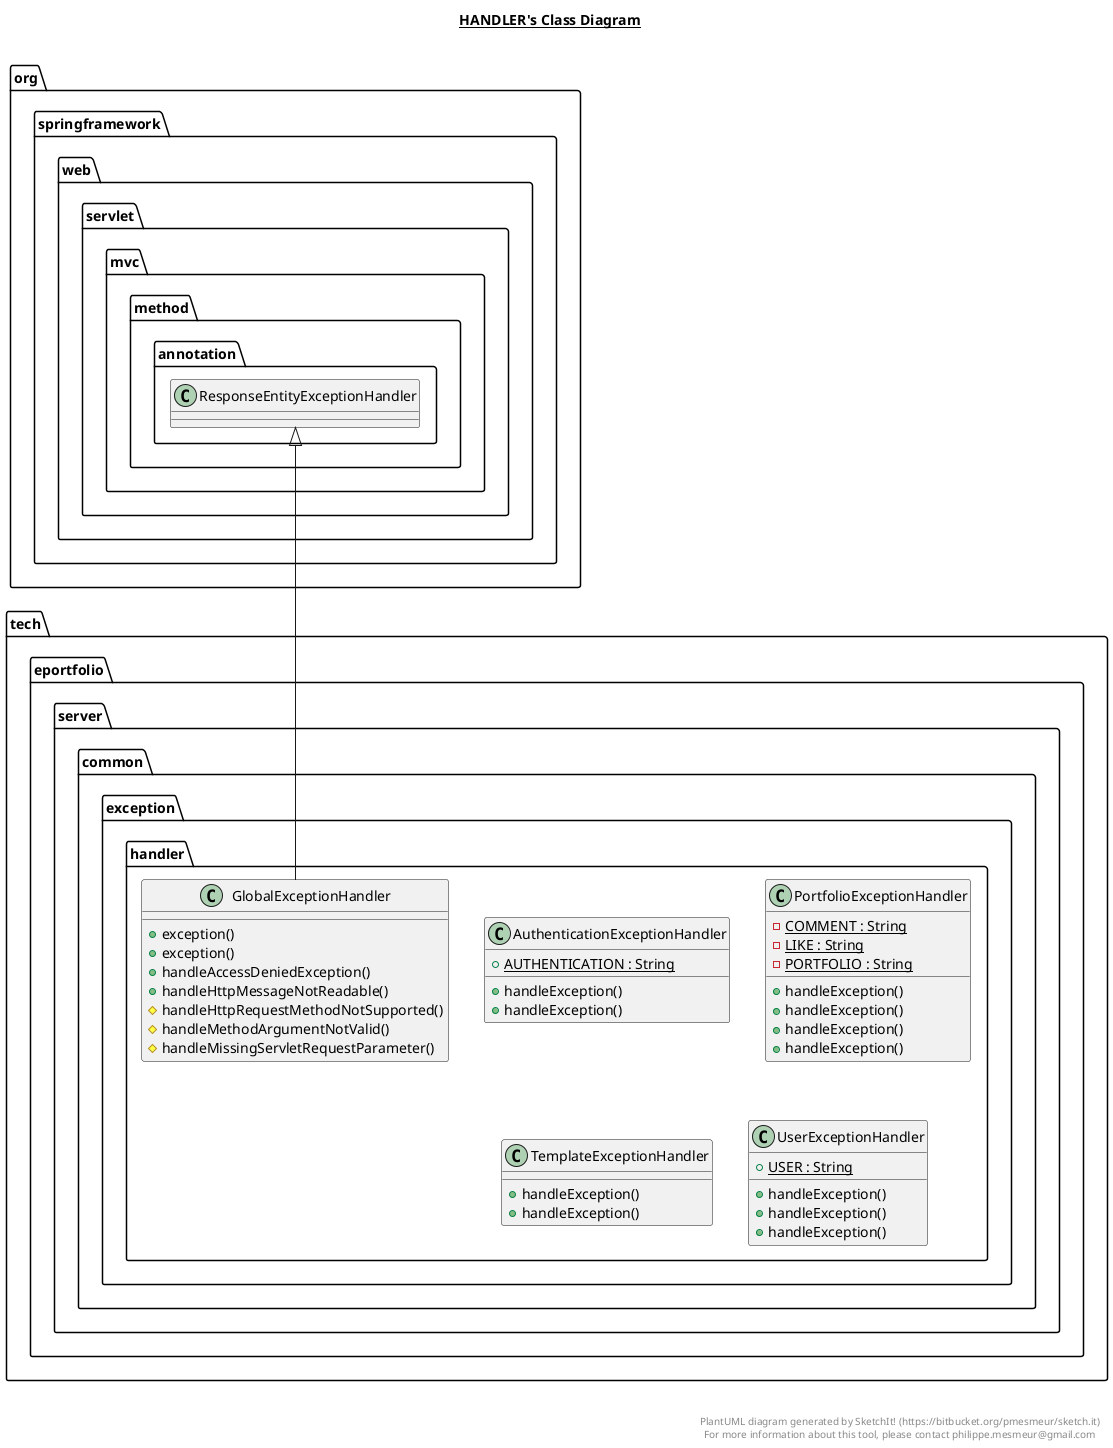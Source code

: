 @startuml

title __HANDLER's Class Diagram__\n

  namespace tech.eportfolio.server {
    namespace common {
      namespace exception {
        namespace handler {
          class tech.eportfolio.server.common.exception.handler.AuthenticationExceptionHandler {
              {static} + AUTHENTICATION : String
              + handleException()
              + handleException()
          }
        }
      }
    }
  }
  

  namespace tech.eportfolio.server {
    namespace common {
      namespace exception {
        namespace handler {
          class tech.eportfolio.server.common.exception.handler.GlobalExceptionHandler {
              + exception()
              + exception()
              + handleAccessDeniedException()
              + handleHttpMessageNotReadable()
              # handleHttpRequestMethodNotSupported()
              # handleMethodArgumentNotValid()
              # handleMissingServletRequestParameter()
          }
        }
      }
    }
  }
  

  namespace tech.eportfolio.server {
    namespace common {
      namespace exception {
        namespace handler {
          class tech.eportfolio.server.common.exception.handler.PortfolioExceptionHandler {
              {static} - COMMENT : String
              {static} - LIKE : String
              {static} - PORTFOLIO : String
              + handleException()
              + handleException()
              + handleException()
              + handleException()
          }
        }
      }
    }
  }
  

  namespace tech.eportfolio.server {
    namespace common {
      namespace exception {
        namespace handler {
          class tech.eportfolio.server.common.exception.handler.TemplateExceptionHandler {
              + handleException()
              + handleException()
          }
        }
      }
    }
  }
  

  namespace tech.eportfolio.server {
    namespace common {
      namespace exception {
        namespace handler {
          class tech.eportfolio.server.common.exception.handler.UserExceptionHandler {
              {static} + USER : String
              + handleException()
              + handleException()
              + handleException()
          }
        }
      }
    }
  }
  

  tech.eportfolio.server.common.exception.handler.GlobalExceptionHandler -up-|> org.springframework.web.servlet.mvc.method.annotation.ResponseEntityExceptionHandler


right footer


PlantUML diagram generated by SketchIt! (https://bitbucket.org/pmesmeur/sketch.it)
For more information about this tool, please contact philippe.mesmeur@gmail.com
endfooter

@enduml
